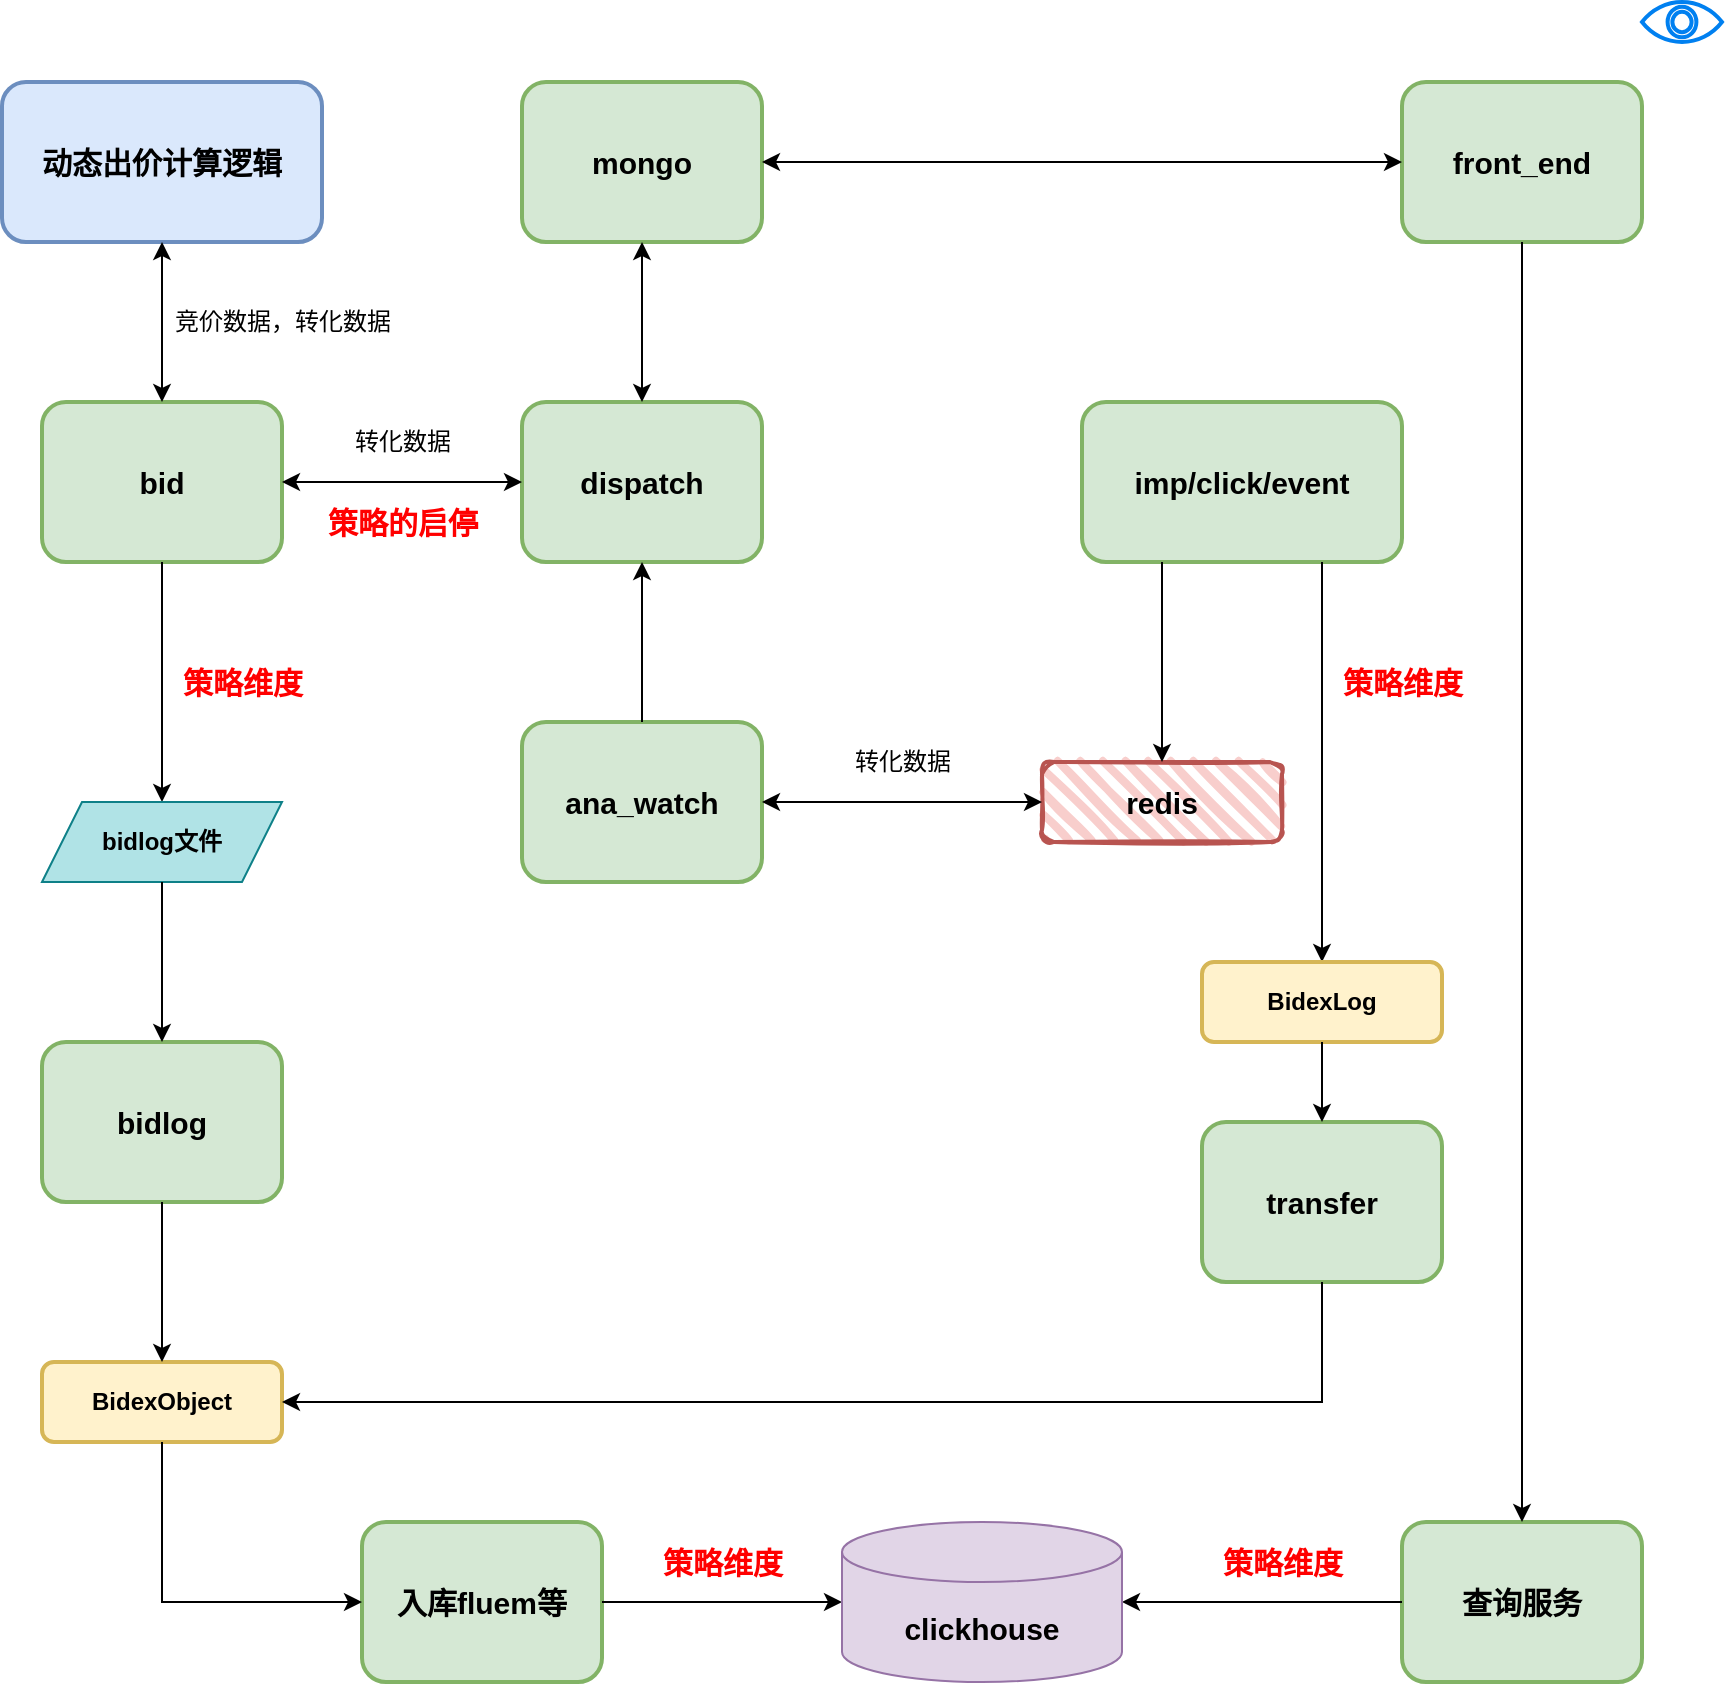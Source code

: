 <mxfile version="21.6.9" type="github">
  <diagram name="第 1 页" id="_uQN_7atDGiNSejN_JOg">
    <mxGraphModel dx="2876" dy="1141" grid="1" gridSize="10" guides="1" tooltips="1" connect="1" arrows="1" fold="1" page="1" pageScale="1" pageWidth="827" pageHeight="1169" math="0" shadow="0">
      <root>
        <mxCell id="0" />
        <mxCell id="1" parent="0" />
        <mxCell id="BLwkt3QH4of1J2cDB1tl-2" value="&lt;b&gt;&lt;font style=&quot;font-size: 15px;&quot;&gt;动态出价计算逻辑&lt;/font&gt;&lt;/b&gt;" style="rounded=1;whiteSpace=wrap;html=1;strokeWidth=2;fillWeight=4;hachureGap=8;hachureAngle=45;fillColor=#dae8fc;strokeColor=#6c8ebf;" parent="1" vertex="1">
          <mxGeometry x="-200" y="160" width="160" height="80" as="geometry" />
        </mxCell>
        <mxCell id="BLwkt3QH4of1J2cDB1tl-3" value="&lt;b&gt;&lt;font style=&quot;font-size: 15px;&quot;&gt;bid&lt;/font&gt;&lt;/b&gt;" style="rounded=1;whiteSpace=wrap;html=1;strokeWidth=2;fillWeight=4;hachureGap=8;hachureAngle=45;fillColor=#d5e8d4;strokeColor=#82b366;" parent="1" vertex="1">
          <mxGeometry x="-180" y="320" width="120" height="80" as="geometry" />
        </mxCell>
        <mxCell id="BLwkt3QH4of1J2cDB1tl-8" value="" style="endArrow=classic;startArrow=classic;html=1;rounded=0;strokeWidth=1;" parent="1" source="BLwkt3QH4of1J2cDB1tl-3" target="BLwkt3QH4of1J2cDB1tl-2" edge="1">
          <mxGeometry width="50" height="50" relative="1" as="geometry">
            <mxPoint x="-180" y="360" as="sourcePoint" />
            <mxPoint x="200" y="440" as="targetPoint" />
          </mxGeometry>
        </mxCell>
        <mxCell id="BLwkt3QH4of1J2cDB1tl-9" value="竞价数据，转化数据" style="text;strokeColor=none;fillColor=none;html=1;fontSize=12;fontStyle=0;verticalAlign=middle;align=center;" parent="1" vertex="1">
          <mxGeometry x="-120" y="260" width="120" height="40" as="geometry" />
        </mxCell>
        <mxCell id="BLwkt3QH4of1J2cDB1tl-11" value="&lt;span style=&quot;font-size: 15px;&quot;&gt;&lt;b&gt;imp/click/event&lt;/b&gt;&lt;/span&gt;" style="rounded=1;whiteSpace=wrap;html=1;strokeWidth=2;fillWeight=4;hachureGap=8;hachureAngle=45;fillColor=#d5e8d4;strokeColor=#82b366;" parent="1" vertex="1">
          <mxGeometry x="340" y="320" width="160" height="80" as="geometry" />
        </mxCell>
        <mxCell id="BLwkt3QH4of1J2cDB1tl-12" value="redis" style="rounded=1;whiteSpace=wrap;html=1;strokeWidth=2;fillWeight=4;hachureGap=8;hachureAngle=45;fillColor=#f8cecc;sketch=1;strokeColor=#b85450;fontStyle=1;fontSize=15;" parent="1" vertex="1">
          <mxGeometry x="320" y="500" width="120" height="40" as="geometry" />
        </mxCell>
        <mxCell id="BLwkt3QH4of1J2cDB1tl-13" value="&lt;span style=&quot;font-size: 15px;&quot;&gt;&lt;b&gt;dispatch&lt;/b&gt;&lt;/span&gt;" style="rounded=1;whiteSpace=wrap;html=1;strokeWidth=2;fillWeight=4;hachureGap=8;hachureAngle=45;fillColor=#d5e8d4;strokeColor=#82b366;" parent="1" vertex="1">
          <mxGeometry x="60" y="320" width="120" height="80" as="geometry" />
        </mxCell>
        <mxCell id="BLwkt3QH4of1J2cDB1tl-15" value="" style="endArrow=classic;html=1;rounded=0;exitX=0.25;exitY=1;exitDx=0;exitDy=0;entryX=0.5;entryY=0;entryDx=0;entryDy=0;" parent="1" source="BLwkt3QH4of1J2cDB1tl-11" target="BLwkt3QH4of1J2cDB1tl-12" edge="1">
          <mxGeometry width="50" height="50" relative="1" as="geometry">
            <mxPoint x="-40" y="730" as="sourcePoint" />
            <mxPoint x="10" y="680" as="targetPoint" />
          </mxGeometry>
        </mxCell>
        <mxCell id="BLwkt3QH4of1J2cDB1tl-16" value="&lt;span style=&quot;font-size: 15px;&quot;&gt;&lt;b&gt;ana_watch&lt;/b&gt;&lt;/span&gt;" style="rounded=1;whiteSpace=wrap;html=1;strokeWidth=2;fillWeight=4;hachureGap=8;hachureAngle=45;fillColor=#d5e8d4;strokeColor=#82b366;" parent="1" vertex="1">
          <mxGeometry x="60" y="480" width="120" height="80" as="geometry" />
        </mxCell>
        <mxCell id="BLwkt3QH4of1J2cDB1tl-17" value="" style="endArrow=classic;html=1;rounded=0;exitX=0.5;exitY=0;exitDx=0;exitDy=0;entryX=0.5;entryY=1;entryDx=0;entryDy=0;" parent="1" source="BLwkt3QH4of1J2cDB1tl-16" target="BLwkt3QH4of1J2cDB1tl-13" edge="1">
          <mxGeometry width="50" height="50" relative="1" as="geometry">
            <mxPoint x="430" y="410" as="sourcePoint" />
            <mxPoint x="430" y="490" as="targetPoint" />
          </mxGeometry>
        </mxCell>
        <mxCell id="BLwkt3QH4of1J2cDB1tl-18" value="" style="endArrow=classic;startArrow=classic;html=1;rounded=0;strokeWidth=1;exitX=1;exitY=0.5;exitDx=0;exitDy=0;entryX=0;entryY=0.5;entryDx=0;entryDy=0;" parent="1" source="BLwkt3QH4of1J2cDB1tl-16" target="BLwkt3QH4of1J2cDB1tl-12" edge="1">
          <mxGeometry width="50" height="50" relative="1" as="geometry">
            <mxPoint x="260" y="790" as="sourcePoint" />
            <mxPoint x="310" y="740" as="targetPoint" />
          </mxGeometry>
        </mxCell>
        <mxCell id="BLwkt3QH4of1J2cDB1tl-19" value="转化数据" style="text;strokeColor=none;fillColor=none;html=1;fontSize=12;fontStyle=0;verticalAlign=middle;align=center;" parent="1" vertex="1">
          <mxGeometry x="190" y="480" width="120" height="40" as="geometry" />
        </mxCell>
        <mxCell id="BLwkt3QH4of1J2cDB1tl-20" value="&lt;span style=&quot;font-size: 15px;&quot;&gt;&lt;b&gt;mongo&lt;/b&gt;&lt;/span&gt;" style="rounded=1;whiteSpace=wrap;html=1;strokeWidth=2;fillWeight=4;hachureGap=8;hachureAngle=45;fillColor=#d5e8d4;strokeColor=#82b366;" parent="1" vertex="1">
          <mxGeometry x="60" y="160" width="120" height="80" as="geometry" />
        </mxCell>
        <mxCell id="BLwkt3QH4of1J2cDB1tl-22" value="" style="endArrow=classic;startArrow=classic;html=1;rounded=0;strokeWidth=1;exitX=1;exitY=0.5;exitDx=0;exitDy=0;entryX=0;entryY=0.5;entryDx=0;entryDy=0;" parent="1" source="BLwkt3QH4of1J2cDB1tl-3" target="BLwkt3QH4of1J2cDB1tl-13" edge="1">
          <mxGeometry width="50" height="50" relative="1" as="geometry">
            <mxPoint x="-30" y="360" as="sourcePoint" />
            <mxPoint x="20" y="310" as="targetPoint" />
          </mxGeometry>
        </mxCell>
        <mxCell id="BLwkt3QH4of1J2cDB1tl-24" value="转化数据" style="text;strokeColor=none;fillColor=none;html=1;fontSize=12;fontStyle=0;verticalAlign=middle;align=center;" parent="1" vertex="1">
          <mxGeometry x="-60" y="320" width="120" height="40" as="geometry" />
        </mxCell>
        <mxCell id="BLwkt3QH4of1J2cDB1tl-25" value="" style="endArrow=classic;startArrow=classic;html=1;rounded=0;entryX=0.5;entryY=1;entryDx=0;entryDy=0;exitX=0.5;exitY=0;exitDx=0;exitDy=0;" parent="1" source="BLwkt3QH4of1J2cDB1tl-13" target="BLwkt3QH4of1J2cDB1tl-20" edge="1">
          <mxGeometry width="50" height="50" relative="1" as="geometry">
            <mxPoint x="-30" y="550" as="sourcePoint" />
            <mxPoint x="20" y="500" as="targetPoint" />
          </mxGeometry>
        </mxCell>
        <mxCell id="BLwkt3QH4of1J2cDB1tl-27" value="&lt;span style=&quot;font-size: 15px;&quot;&gt;&lt;b&gt;front_end&lt;/b&gt;&lt;/span&gt;" style="rounded=1;whiteSpace=wrap;html=1;strokeWidth=2;fillWeight=4;hachureGap=8;hachureAngle=45;fillColor=#d5e8d4;strokeColor=#82b366;" parent="1" vertex="1">
          <mxGeometry x="500" y="160" width="120" height="80" as="geometry" />
        </mxCell>
        <mxCell id="BLwkt3QH4of1J2cDB1tl-28" value="" style="endArrow=classic;startArrow=classic;html=1;rounded=0;strokeWidth=1;exitX=1;exitY=0.5;exitDx=0;exitDy=0;entryX=0;entryY=0.5;entryDx=0;entryDy=0;" parent="1" source="BLwkt3QH4of1J2cDB1tl-20" target="BLwkt3QH4of1J2cDB1tl-27" edge="1">
          <mxGeometry width="50" height="50" relative="1" as="geometry">
            <mxPoint x="230" y="480" as="sourcePoint" />
            <mxPoint x="280" y="430" as="targetPoint" />
          </mxGeometry>
        </mxCell>
        <mxCell id="BLwkt3QH4of1J2cDB1tl-29" value="" style="html=1;verticalLabelPosition=bottom;align=center;labelBackgroundColor=#ffffff;verticalAlign=top;strokeWidth=2;strokeColor=#0080F0;shadow=0;dashed=0;shape=mxgraph.ios7.icons.eye;fontStyle=1;fontSize=15;" parent="1" vertex="1">
          <mxGeometry x="620" y="120" width="40" height="20" as="geometry" />
        </mxCell>
        <mxCell id="BLwkt3QH4of1J2cDB1tl-32" value="" style="endArrow=classic;html=1;rounded=0;exitX=0.5;exitY=1;exitDx=0;exitDy=0;entryX=0.5;entryY=0;entryDx=0;entryDy=0;" parent="1" source="BLwkt3QH4of1J2cDB1tl-3" target="BLwkt3QH4of1J2cDB1tl-76" edge="1">
          <mxGeometry width="50" height="50" relative="1" as="geometry">
            <mxPoint x="130" y="650" as="sourcePoint" />
            <mxPoint x="-90" y="780" as="targetPoint" />
          </mxGeometry>
        </mxCell>
        <mxCell id="BLwkt3QH4of1J2cDB1tl-36" value="" style="endArrow=classic;html=1;rounded=0;exitX=0.75;exitY=1;exitDx=0;exitDy=0;" parent="1" source="BLwkt3QH4of1J2cDB1tl-11" target="BLwkt3QH4of1J2cDB1tl-67" edge="1">
          <mxGeometry width="50" height="50" relative="1" as="geometry">
            <mxPoint x="390" y="410" as="sourcePoint" />
            <mxPoint x="460" y="640" as="targetPoint" />
          </mxGeometry>
        </mxCell>
        <mxCell id="BLwkt3QH4of1J2cDB1tl-60" value="&lt;span style=&quot;font-size: 15px;&quot;&gt;&lt;b&gt;bidlog&lt;/b&gt;&lt;/span&gt;" style="rounded=1;whiteSpace=wrap;html=1;strokeWidth=2;fillWeight=4;hachureGap=8;hachureAngle=45;fillColor=#d5e8d4;strokeColor=#82b366;" parent="1" vertex="1">
          <mxGeometry x="-180" y="640" width="120" height="80" as="geometry" />
        </mxCell>
        <mxCell id="BLwkt3QH4of1J2cDB1tl-61" value="&lt;span style=&quot;font-size: 15px;&quot;&gt;&lt;b&gt;查询服务&lt;/b&gt;&lt;/span&gt;" style="rounded=1;whiteSpace=wrap;html=1;strokeWidth=2;fillWeight=4;hachureGap=8;hachureAngle=45;fillColor=#d5e8d4;strokeColor=#82b366;" parent="1" vertex="1">
          <mxGeometry x="500" y="880" width="120" height="80" as="geometry" />
        </mxCell>
        <mxCell id="BLwkt3QH4of1J2cDB1tl-64" value="&lt;span style=&quot;font-size: 15px;&quot;&gt;&lt;b&gt;transfer&lt;/b&gt;&lt;/span&gt;" style="rounded=1;whiteSpace=wrap;html=1;strokeWidth=2;fillWeight=4;hachureGap=8;hachureAngle=45;fillColor=#d5e8d4;strokeColor=#82b366;" parent="1" vertex="1">
          <mxGeometry x="400" y="680" width="120" height="80" as="geometry" />
        </mxCell>
        <mxCell id="BLwkt3QH4of1J2cDB1tl-66" value="" style="endArrow=classic;html=1;rounded=0;exitX=0;exitY=0.5;exitDx=0;exitDy=0;entryX=1;entryY=0.5;entryDx=0;entryDy=0;entryPerimeter=0;" parent="1" source="BLwkt3QH4of1J2cDB1tl-61" target="BLwkt3QH4of1J2cDB1tl-75" edge="1">
          <mxGeometry width="50" height="50" relative="1" as="geometry">
            <mxPoint x="110" y="870" as="sourcePoint" />
            <mxPoint x="380" y="1220" as="targetPoint" />
          </mxGeometry>
        </mxCell>
        <mxCell id="BLwkt3QH4of1J2cDB1tl-67" value="BidexLog" style="rounded=1;whiteSpace=wrap;html=1;strokeWidth=2;fillWeight=4;hachureGap=8;hachureAngle=45;fillColor=#fff2cc;fontStyle=1;strokeColor=#d6b656;" parent="1" vertex="1">
          <mxGeometry x="400" y="600" width="120" height="40" as="geometry" />
        </mxCell>
        <mxCell id="BLwkt3QH4of1J2cDB1tl-68" value="BidexObject" style="rounded=1;whiteSpace=wrap;html=1;strokeWidth=2;fillWeight=4;hachureGap=8;hachureAngle=45;fillColor=#fff2cc;fontStyle=1;strokeColor=#d6b656;" parent="1" vertex="1">
          <mxGeometry x="-180" y="800" width="120" height="40" as="geometry" />
        </mxCell>
        <mxCell id="BLwkt3QH4of1J2cDB1tl-69" value="" style="endArrow=classic;html=1;rounded=0;exitX=0.5;exitY=1;exitDx=0;exitDy=0;entryX=0.5;entryY=0;entryDx=0;entryDy=0;" parent="1" source="BLwkt3QH4of1J2cDB1tl-60" target="BLwkt3QH4of1J2cDB1tl-68" edge="1">
          <mxGeometry width="50" height="50" relative="1" as="geometry">
            <mxPoint x="-130" y="550" as="sourcePoint" />
            <mxPoint x="-140" y="990" as="targetPoint" />
          </mxGeometry>
        </mxCell>
        <mxCell id="BLwkt3QH4of1J2cDB1tl-70" value="" style="endArrow=classic;html=1;rounded=0;exitX=0.5;exitY=1;exitDx=0;exitDy=0;entryX=0.5;entryY=0;entryDx=0;entryDy=0;" parent="1" source="BLwkt3QH4of1J2cDB1tl-67" target="BLwkt3QH4of1J2cDB1tl-64" edge="1">
          <mxGeometry width="50" height="50" relative="1" as="geometry">
            <mxPoint x="470" y="760" as="sourcePoint" />
            <mxPoint x="470" y="800" as="targetPoint" />
          </mxGeometry>
        </mxCell>
        <mxCell id="BLwkt3QH4of1J2cDB1tl-71" value="" style="endArrow=classic;html=1;rounded=0;exitX=0.5;exitY=1;exitDx=0;exitDy=0;entryX=1;entryY=0.5;entryDx=0;entryDy=0;" parent="1" source="BLwkt3QH4of1J2cDB1tl-64" target="BLwkt3QH4of1J2cDB1tl-68" edge="1">
          <mxGeometry width="50" height="50" relative="1" as="geometry">
            <mxPoint x="130" y="950" as="sourcePoint" />
            <mxPoint x="130" y="990" as="targetPoint" />
            <Array as="points">
              <mxPoint x="460" y="820" />
            </Array>
          </mxGeometry>
        </mxCell>
        <mxCell id="BLwkt3QH4of1J2cDB1tl-72" value="&lt;span style=&quot;font-size: 15px;&quot;&gt;&lt;b&gt;入库fluem等&lt;/b&gt;&lt;/span&gt;" style="rounded=1;whiteSpace=wrap;html=1;strokeWidth=2;fillWeight=4;hachureGap=8;hachureAngle=45;fillColor=#d5e8d4;strokeColor=#82b366;" parent="1" vertex="1">
          <mxGeometry x="-20" y="880" width="120" height="80" as="geometry" />
        </mxCell>
        <mxCell id="BLwkt3QH4of1J2cDB1tl-73" value="" style="endArrow=classic;html=1;rounded=0;exitX=0.5;exitY=1;exitDx=0;exitDy=0;entryX=0;entryY=0.5;entryDx=0;entryDy=0;" parent="1" source="BLwkt3QH4of1J2cDB1tl-68" target="BLwkt3QH4of1J2cDB1tl-72" edge="1">
          <mxGeometry width="50" height="50" relative="1" as="geometry">
            <mxPoint x="-130" y="870" as="sourcePoint" />
            <mxPoint x="-130" y="1150" as="targetPoint" />
            <Array as="points">
              <mxPoint x="-120" y="920" />
            </Array>
          </mxGeometry>
        </mxCell>
        <mxCell id="BLwkt3QH4of1J2cDB1tl-74" value="" style="endArrow=classic;html=1;rounded=0;exitX=1;exitY=0.5;exitDx=0;exitDy=0;entryX=0;entryY=0.5;entryDx=0;entryDy=0;entryPerimeter=0;" parent="1" source="BLwkt3QH4of1J2cDB1tl-72" target="BLwkt3QH4of1J2cDB1tl-75" edge="1">
          <mxGeometry width="50" height="50" relative="1" as="geometry">
            <mxPoint x="130" y="850" as="sourcePoint" />
            <mxPoint x="320" y="1140" as="targetPoint" />
          </mxGeometry>
        </mxCell>
        <mxCell id="BLwkt3QH4of1J2cDB1tl-75" value="&lt;b style=&quot;border-color: var(--border-color); font-size: 15px;&quot;&gt;clickhouse&lt;/b&gt;" style="shape=cylinder3;whiteSpace=wrap;html=1;boundedLbl=1;backgroundOutline=1;size=15;fillColor=#e1d5e7;strokeColor=#9673a6;" parent="1" vertex="1">
          <mxGeometry x="220" y="880" width="140" height="80" as="geometry" />
        </mxCell>
        <mxCell id="BLwkt3QH4of1J2cDB1tl-76" value="bidlog文件" style="shape=parallelogram;perimeter=parallelogramPerimeter;whiteSpace=wrap;html=1;fixedSize=1;fontStyle=1;fillColor=#b0e3e6;strokeColor=#0e8088;" parent="1" vertex="1">
          <mxGeometry x="-180" y="520" width="120" height="40" as="geometry" />
        </mxCell>
        <mxCell id="BLwkt3QH4of1J2cDB1tl-77" value="" style="endArrow=classic;html=1;rounded=0;exitX=0.5;exitY=1;exitDx=0;exitDy=0;entryX=0.5;entryY=0;entryDx=0;entryDy=0;" parent="1" source="BLwkt3QH4of1J2cDB1tl-76" target="BLwkt3QH4of1J2cDB1tl-60" edge="1">
          <mxGeometry width="50" height="50" relative="1" as="geometry">
            <mxPoint x="-130" y="710" as="sourcePoint" />
            <mxPoint x="-130" y="790" as="targetPoint" />
          </mxGeometry>
        </mxCell>
        <mxCell id="BLwkt3QH4of1J2cDB1tl-78" value="策略维度" style="text;strokeColor=none;fillColor=none;html=1;fontSize=15;fontStyle=1;verticalAlign=middle;align=center;fontColor=#FF0000;" parent="1" vertex="1">
          <mxGeometry x="460" y="440" width="80" height="40" as="geometry" />
        </mxCell>
        <mxCell id="BLwkt3QH4of1J2cDB1tl-81" value="" style="endArrow=classic;html=1;rounded=0;exitX=0.5;exitY=1;exitDx=0;exitDy=0;entryX=0.5;entryY=0;entryDx=0;entryDy=0;" parent="1" source="BLwkt3QH4of1J2cDB1tl-27" target="BLwkt3QH4of1J2cDB1tl-61" edge="1">
          <mxGeometry width="50" height="50" relative="1" as="geometry">
            <mxPoint x="470" y="410" as="sourcePoint" />
            <mxPoint x="470" y="590" as="targetPoint" />
          </mxGeometry>
        </mxCell>
        <mxCell id="BLwkt3QH4of1J2cDB1tl-82" value="策略维度" style="text;strokeColor=none;fillColor=none;html=1;fontSize=15;fontStyle=1;verticalAlign=middle;align=center;fontColor=#FF0000;" parent="1" vertex="1">
          <mxGeometry x="-120" y="440" width="80" height="40" as="geometry" />
        </mxCell>
        <mxCell id="BLwkt3QH4of1J2cDB1tl-83" value="策略的启停" style="text;strokeColor=none;fillColor=none;html=1;fontSize=15;fontStyle=1;verticalAlign=middle;align=center;fontColor=#FF0000;" parent="1" vertex="1">
          <mxGeometry x="-50" y="360" width="100" height="40" as="geometry" />
        </mxCell>
        <mxCell id="BLwkt3QH4of1J2cDB1tl-84" value="策略维度" style="text;strokeColor=none;fillColor=none;html=1;fontSize=15;fontStyle=1;verticalAlign=middle;align=center;fontColor=#FF0000;" parent="1" vertex="1">
          <mxGeometry x="120" y="880" width="80" height="40" as="geometry" />
        </mxCell>
        <mxCell id="BLwkt3QH4of1J2cDB1tl-85" value="策略维度" style="text;strokeColor=none;fillColor=none;html=1;fontSize=15;fontStyle=1;verticalAlign=middle;align=center;fontColor=#FF0000;" parent="1" vertex="1">
          <mxGeometry x="400" y="880" width="80" height="40" as="geometry" />
        </mxCell>
      </root>
    </mxGraphModel>
  </diagram>
</mxfile>
